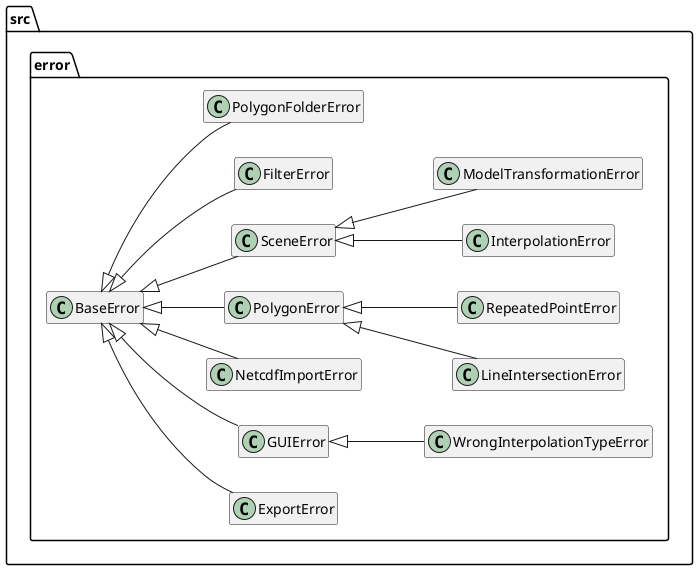 @startuml

left to right direction

!startsub INTERNAL
package src.error {
    class src.error.BaseError
    class src.error.ExportError
    class src.error.GUIError
    class src.error.InterpolationError
    class src.error.LineIntersectionError
    class src.error.ModelTransformationError
    class src.error.NetcdfImportError
    class src.error.PolygonError
    class src.error.RepeatedPointError
    class src.error.SceneError
    class src.error.WrongInterpolationTypeError
    class src.error.FilterError
    class src.error.PolygonFolderError
}

src.error.BaseError <|-- src.error.PolygonFolderError
src.error.BaseError <|-- src.error.SceneError
src.error.BaseError <|-- src.error.PolygonError
src.error.BaseError <|-- src.error.ExportError
src.error.BaseError <|-- src.error.GUIError
src.error.BaseError <|-- src.error.NetcdfImportError
src.error.BaseError <|-- src.error.FilterError

src.error.PolygonError <|-- src.error.RepeatedPointError
src.error.PolygonError <|-- src.error.LineIntersectionError
src.error.GUIError <|-- src.error.WrongInterpolationTypeError
src.error.SceneError <|-- src.error.ModelTransformationError
src.error.SceneError <|-- src.error.InterpolationError
!endsub

!startsub EXTERNAL

!endsub
hide members

@enduml
